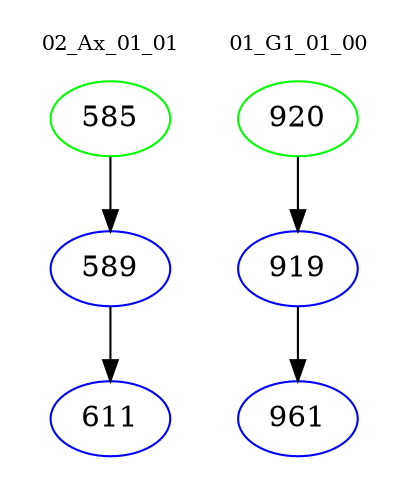 digraph{
subgraph cluster_0 {
color = white
label = "02_Ax_01_01";
fontsize=10;
T0_585 [label="585", color="green"]
T0_585 -> T0_589 [color="black"]
T0_589 [label="589", color="blue"]
T0_589 -> T0_611 [color="black"]
T0_611 [label="611", color="blue"]
}
subgraph cluster_1 {
color = white
label = "01_G1_01_00";
fontsize=10;
T1_920 [label="920", color="green"]
T1_920 -> T1_919 [color="black"]
T1_919 [label="919", color="blue"]
T1_919 -> T1_961 [color="black"]
T1_961 [label="961", color="blue"]
}
}

